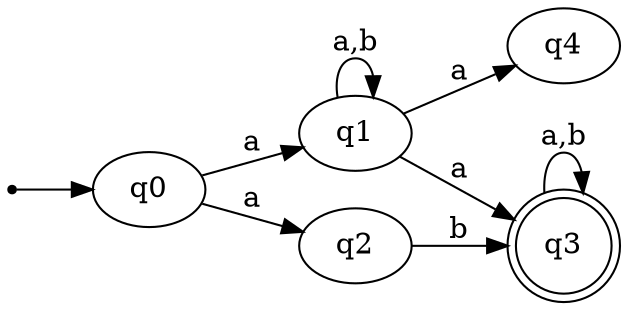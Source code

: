 digraph{

    rankdir=LR;
    inic[shape=point];

    inic->q0;

    q0->q1 [label="a"];
    q1->q1 [label="a,b"];
    q1->q4 [label="a"];
    q1->q3 [label="a"];
    q0->q2 [label="a"];
    q2->q3 [label="b"];
    q3->q3 [label="a,b"];

    q3[shape=doublecircle];
}
